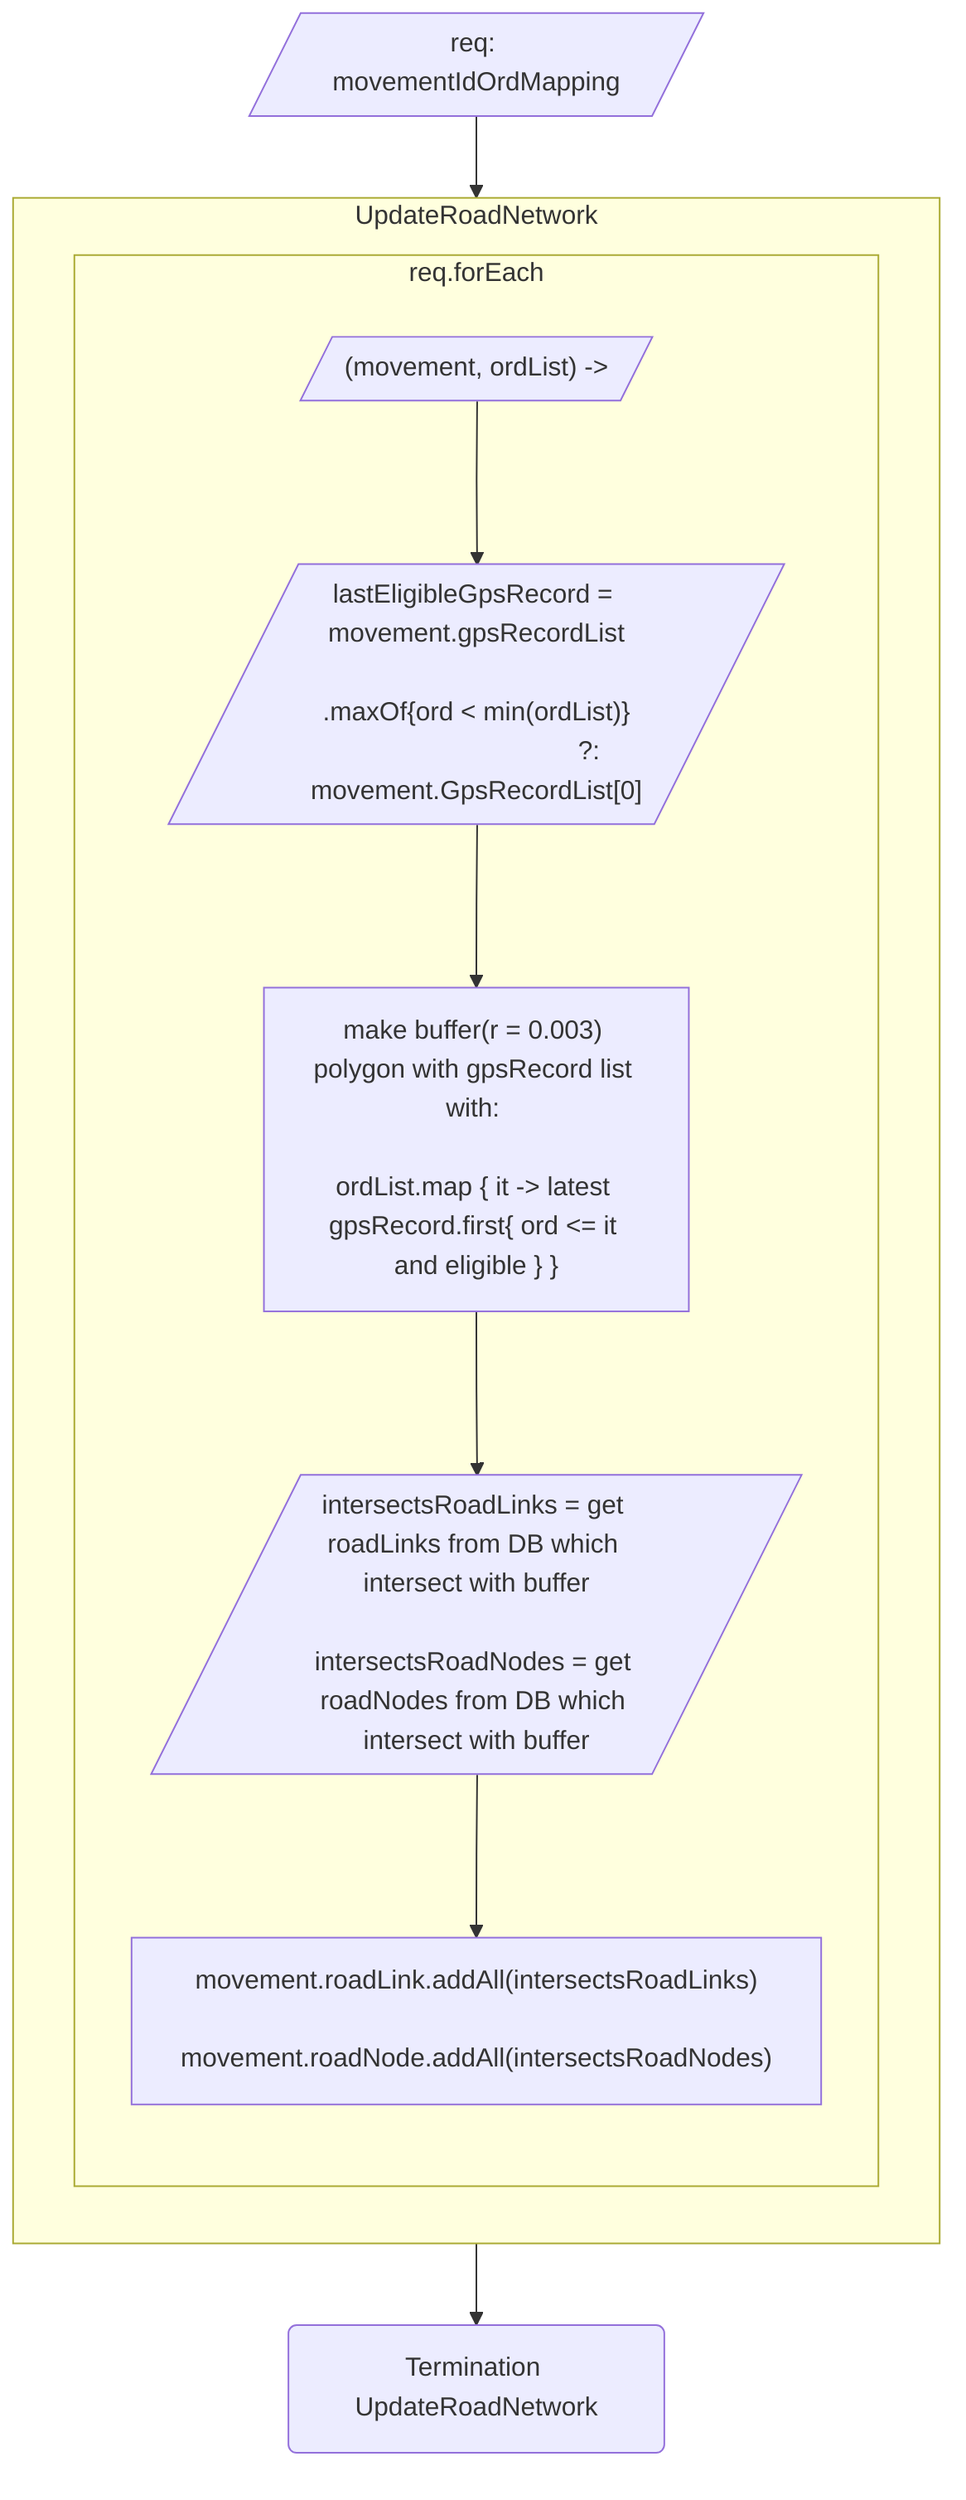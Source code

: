 flowchart TB

	I[/req: movementIdOrdMapping/]
	subgraph UpdateRoadNetwork

		subgraph req.forEach 
			it[/"(movement, ordList) ->"/]

			UpdateOrdList[/"
				lastEligibleGpsRecord = movement.gpsRecordList
				.maxOf{ord < min(ordList)}
				?: movement.GpsRecordList[0]
			"/]

			GetLatestEligibleGpsRecord["
				make buffer(r = 0.003) polygon with gpsRecord list with: 
				ordList.map { it -> latest gpsRecord.first{ ord <= it and eligible } }
			"]

			GetRoadLink[/"
				intersectsRoadLinks = get roadLinks from DB which intersect with buffer
				intersectsRoadNodes = get roadNodes from DB which intersect with buffer
			"/]

			AddRoadLink["
				movement.roadLink.addAll(intersectsRoadLinks)
				movement.roadNode.addAll(intersectsRoadNodes)
			"]

			it --> UpdateOrdList --> GetLatestEligibleGpsRecord --> GetRoadLink --> AddRoadLink

		end
		
	end

	Termination("Termination UpdateRoadNetwork")

I --> UpdateRoadNetwork --> Termination